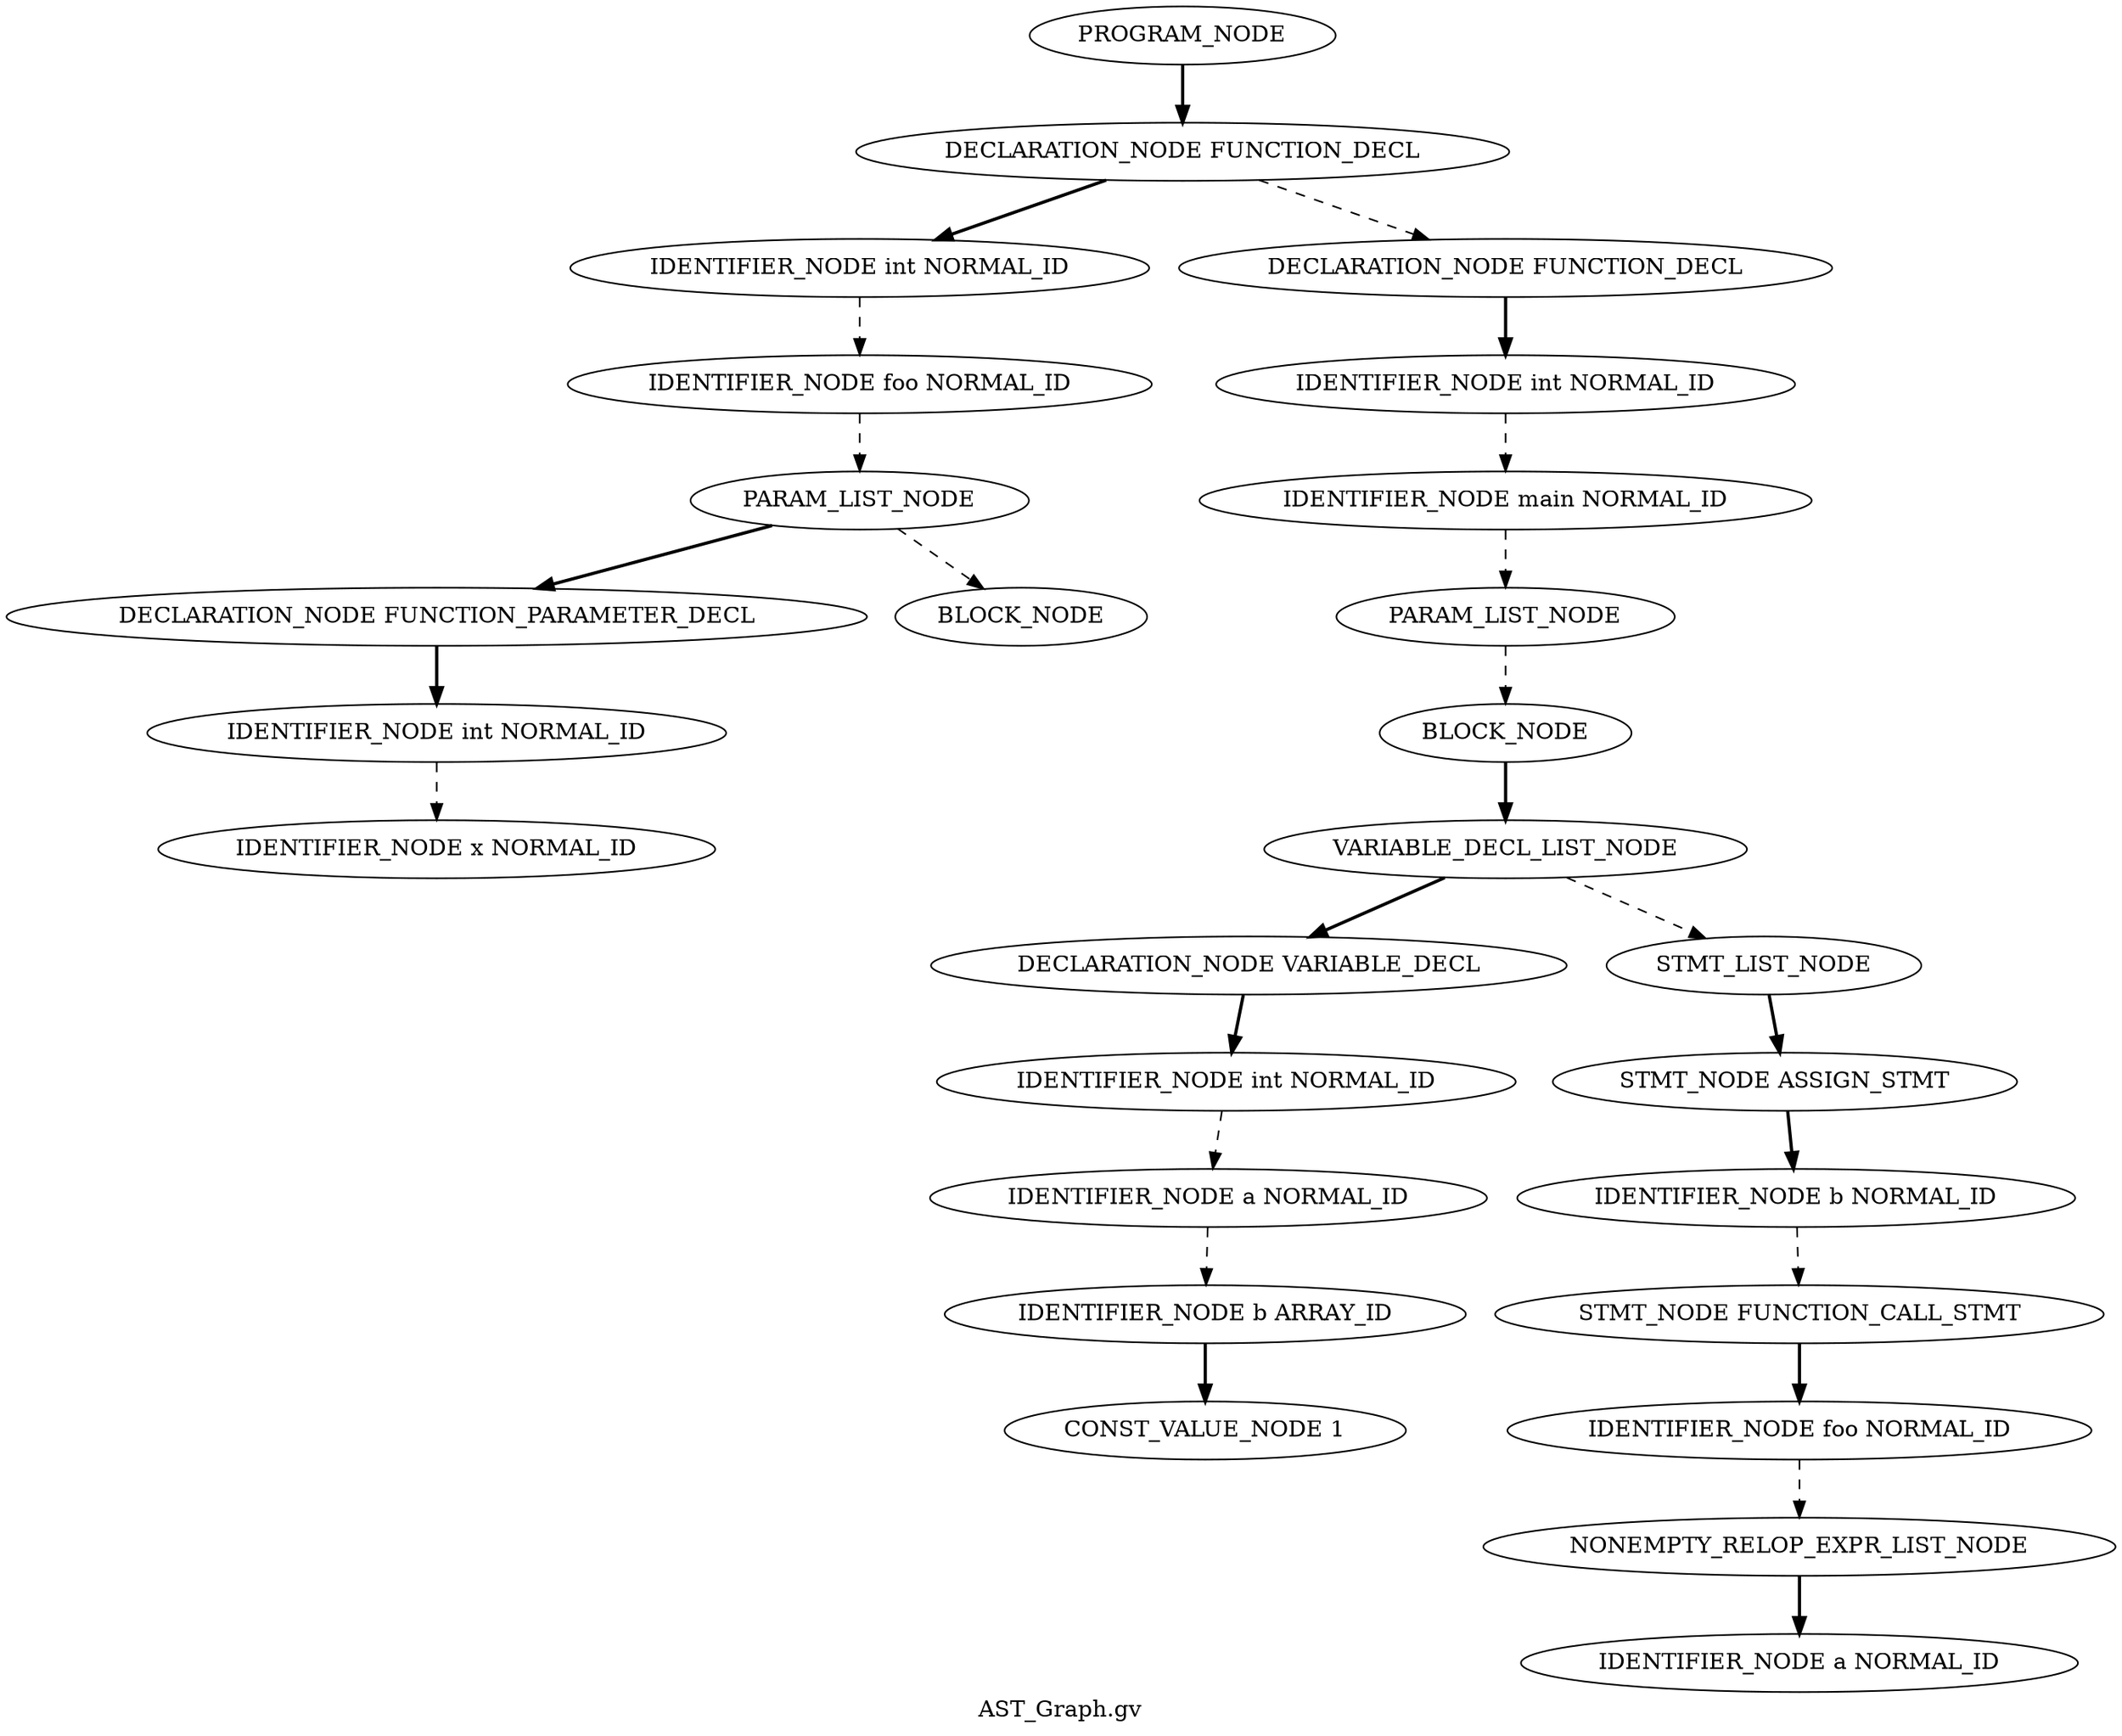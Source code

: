 Digraph AST
{
label = "AST_Graph.gv"
node0 [label ="PROGRAM_NODE"]
node1 [label ="DECLARATION_NODE FUNCTION_DECL"]
node2 [label ="IDENTIFIER_NODE int NORMAL_ID"]
node3 [label ="IDENTIFIER_NODE foo NORMAL_ID"]
node4 [label ="PARAM_LIST_NODE"]
node5 [label ="DECLARATION_NODE FUNCTION_PARAMETER_DECL"]
node6 [label ="IDENTIFIER_NODE int NORMAL_ID"]
node7 [label ="IDENTIFIER_NODE x NORMAL_ID"]
node6 -> node7 [style = dashed]
node5 -> node6 [style = bold]
node4 -> node5 [style = bold]
node8 [label ="BLOCK_NODE"]
node4 -> node8 [style = dashed]
node3 -> node4 [style = dashed]
node2 -> node3 [style = dashed]
node1 -> node2 [style = bold]
node9 [label ="DECLARATION_NODE FUNCTION_DECL"]
node10 [label ="IDENTIFIER_NODE int NORMAL_ID"]
node11 [label ="IDENTIFIER_NODE main NORMAL_ID"]
node12 [label ="PARAM_LIST_NODE"]
node13 [label ="BLOCK_NODE"]
node14 [label ="VARIABLE_DECL_LIST_NODE"]
node15 [label ="DECLARATION_NODE VARIABLE_DECL"]
node16 [label ="IDENTIFIER_NODE int NORMAL_ID"]
node17 [label ="IDENTIFIER_NODE a NORMAL_ID"]
node18 [label ="IDENTIFIER_NODE b ARRAY_ID"]
node19 [label ="CONST_VALUE_NODE 1"]
node18 -> node19 [style = bold]
node17 -> node18 [style = dashed]
node16 -> node17 [style = dashed]
node15 -> node16 [style = bold]
node14 -> node15 [style = bold]
node20 [label ="STMT_LIST_NODE"]
node21 [label ="STMT_NODE ASSIGN_STMT"]
node22 [label ="IDENTIFIER_NODE b NORMAL_ID"]
node23 [label ="STMT_NODE FUNCTION_CALL_STMT"]
node24 [label ="IDENTIFIER_NODE foo NORMAL_ID"]
node25 [label ="NONEMPTY_RELOP_EXPR_LIST_NODE"]
node26 [label ="IDENTIFIER_NODE a NORMAL_ID"]
node25 -> node26 [style = bold]
node24 -> node25 [style = dashed]
node23 -> node24 [style = bold]
node22 -> node23 [style = dashed]
node21 -> node22 [style = bold]
node20 -> node21 [style = bold]
node14 -> node20 [style = dashed]
node13 -> node14 [style = bold]
node12 -> node13 [style = dashed]
node11 -> node12 [style = dashed]
node10 -> node11 [style = dashed]
node9 -> node10 [style = bold]
node1 -> node9 [style = dashed]
node0 -> node1 [style = bold]
}
